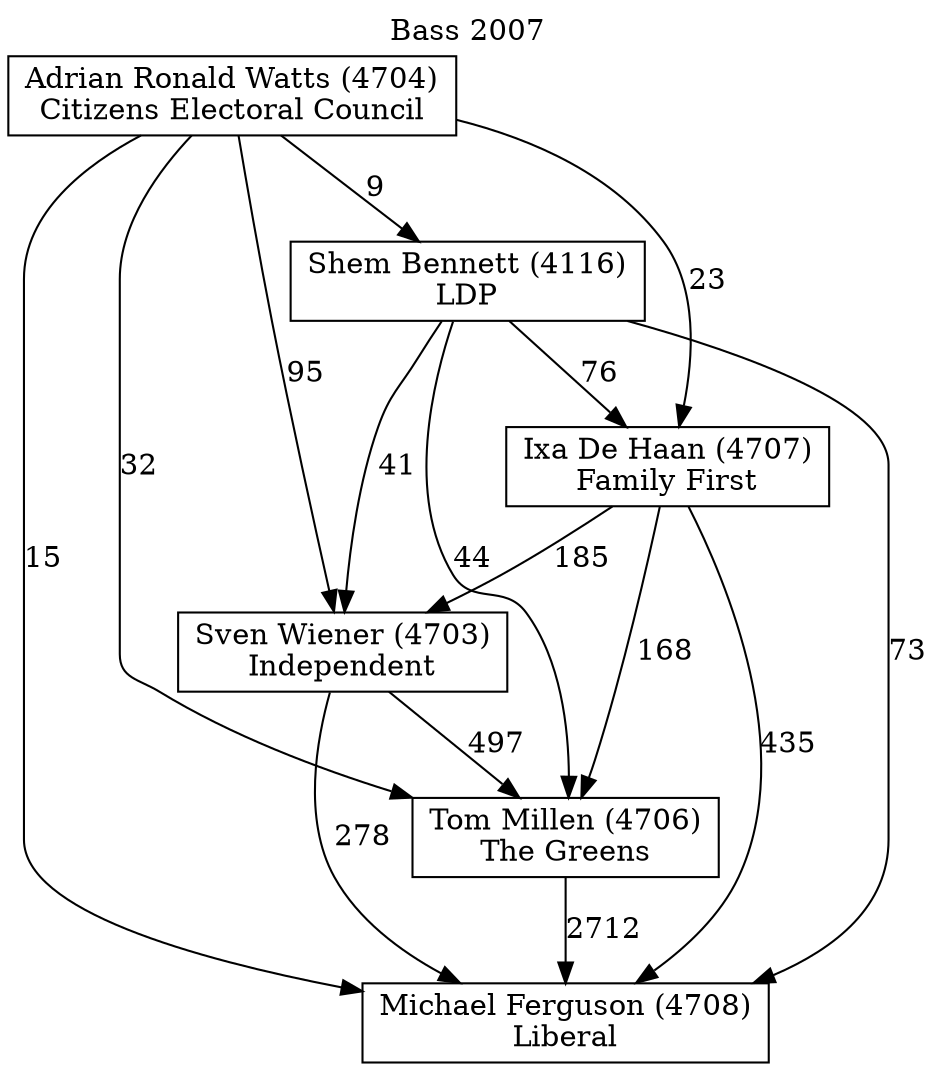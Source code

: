 // House preference flow
digraph "Michael Ferguson (4708)_Bass_2007" {
	graph [label="Bass 2007" labelloc=t mclimit=2]
	node [shape=box]
	"Michael Ferguson (4708)" [label="Michael Ferguson (4708)
Liberal"]
	"Tom Millen (4706)" [label="Tom Millen (4706)
The Greens"]
	"Sven Wiener (4703)" [label="Sven Wiener (4703)
Independent"]
	"Ixa De Haan (4707)" [label="Ixa De Haan (4707)
Family First"]
	"Shem Bennett (4116)" [label="Shem Bennett (4116)
LDP"]
	"Adrian Ronald Watts (4704)" [label="Adrian Ronald Watts (4704)
Citizens Electoral Council"]
	"Tom Millen (4706)" -> "Michael Ferguson (4708)" [label=2712]
	"Sven Wiener (4703)" -> "Tom Millen (4706)" [label=497]
	"Ixa De Haan (4707)" -> "Sven Wiener (4703)" [label=185]
	"Shem Bennett (4116)" -> "Ixa De Haan (4707)" [label=76]
	"Adrian Ronald Watts (4704)" -> "Shem Bennett (4116)" [label=9]
	"Sven Wiener (4703)" -> "Michael Ferguson (4708)" [label=278]
	"Ixa De Haan (4707)" -> "Michael Ferguson (4708)" [label=435]
	"Shem Bennett (4116)" -> "Michael Ferguson (4708)" [label=73]
	"Adrian Ronald Watts (4704)" -> "Michael Ferguson (4708)" [label=15]
	"Adrian Ronald Watts (4704)" -> "Ixa De Haan (4707)" [label=23]
	"Shem Bennett (4116)" -> "Sven Wiener (4703)" [label=41]
	"Adrian Ronald Watts (4704)" -> "Sven Wiener (4703)" [label=95]
	"Ixa De Haan (4707)" -> "Tom Millen (4706)" [label=168]
	"Shem Bennett (4116)" -> "Tom Millen (4706)" [label=44]
	"Adrian Ronald Watts (4704)" -> "Tom Millen (4706)" [label=32]
}
